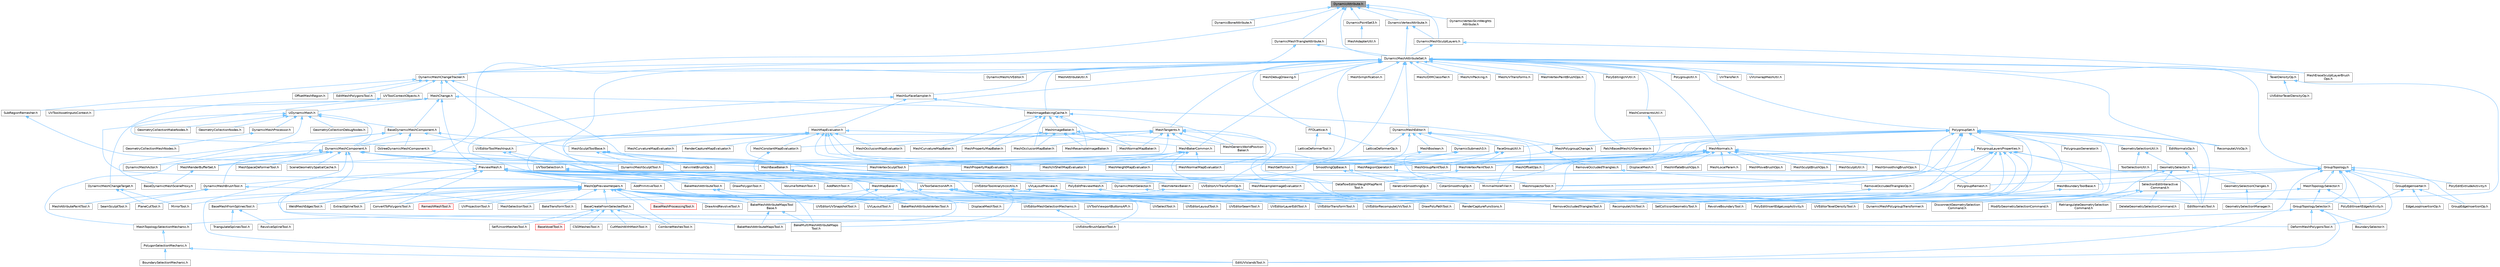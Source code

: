 digraph "DynamicAttribute.h"
{
 // INTERACTIVE_SVG=YES
 // LATEX_PDF_SIZE
  bgcolor="transparent";
  edge [fontname=Helvetica,fontsize=10,labelfontname=Helvetica,labelfontsize=10];
  node [fontname=Helvetica,fontsize=10,shape=box,height=0.2,width=0.4];
  Node1 [id="Node000001",label="DynamicAttribute.h",height=0.2,width=0.4,color="gray40", fillcolor="grey60", style="filled", fontcolor="black",tooltip=" "];
  Node1 -> Node2 [id="edge1_Node000001_Node000002",dir="back",color="steelblue1",style="solid",tooltip=" "];
  Node2 [id="Node000002",label="DynamicBoneAttribute.h",height=0.2,width=0.4,color="grey40", fillcolor="white", style="filled",URL="$d7/d41/DynamicBoneAttribute_8h.html",tooltip=" "];
  Node1 -> Node3 [id="edge2_Node000001_Node000003",dir="back",color="steelblue1",style="solid",tooltip=" "];
  Node3 [id="Node000003",label="DynamicMeshAttributeSet.h",height=0.2,width=0.4,color="grey40", fillcolor="white", style="filled",URL="$d1/d88/DynamicMeshAttributeSet_8h.html",tooltip=" "];
  Node3 -> Node4 [id="edge3_Node000003_Node000004",dir="back",color="steelblue1",style="solid",tooltip=" "];
  Node4 [id="Node000004",label="DataflowEditorWeightMapPaint\lTool.h",height=0.2,width=0.4,color="grey40", fillcolor="white", style="filled",URL="$db/d46/DataflowEditorWeightMapPaintTool_8h.html",tooltip=" "];
  Node3 -> Node5 [id="edge4_Node000003_Node000005",dir="back",color="steelblue1",style="solid",tooltip=" "];
  Node5 [id="Node000005",label="DynamicMeshChangeTracker.h",height=0.2,width=0.4,color="grey40", fillcolor="white", style="filled",URL="$dd/df0/DynamicMeshChangeTracker_8h.html",tooltip=" "];
  Node5 -> Node4 [id="edge5_Node000005_Node000004",dir="back",color="steelblue1",style="solid",tooltip=" "];
  Node5 -> Node6 [id="edge6_Node000005_Node000006",dir="back",color="steelblue1",style="solid",tooltip=" "];
  Node6 [id="Node000006",label="DynamicMeshSelector.h",height=0.2,width=0.4,color="grey40", fillcolor="white", style="filled",URL="$dc/d01/DynamicMeshSelector_8h.html",tooltip=" "];
  Node6 -> Node7 [id="edge7_Node000006_Node000007",dir="back",color="steelblue1",style="solid",tooltip=" "];
  Node7 [id="Node000007",label="DynamicMeshPolygroupTransformer.h",height=0.2,width=0.4,color="grey40", fillcolor="white", style="filled",URL="$dc/db2/DynamicMeshPolygroupTransformer_8h.html",tooltip=" "];
  Node5 -> Node8 [id="edge8_Node000005_Node000008",dir="back",color="steelblue1",style="solid",tooltip=" "];
  Node8 [id="Node000008",label="EditMeshPolygonsTool.h",height=0.2,width=0.4,color="grey40", fillcolor="white", style="filled",URL="$d5/d72/EditMeshPolygonsTool_8h.html",tooltip=" "];
  Node5 -> Node9 [id="edge9_Node000005_Node000009",dir="back",color="steelblue1",style="solid",tooltip=" "];
  Node9 [id="Node000009",label="MeshChange.h",height=0.2,width=0.4,color="grey40", fillcolor="white", style="filled",URL="$de/d27/MeshChange_8h.html",tooltip=" "];
  Node9 -> Node10 [id="edge10_Node000009_Node000010",dir="back",color="steelblue1",style="solid",tooltip=" "];
  Node10 [id="Node000010",label="BaseDynamicMeshComponent.h",height=0.2,width=0.4,color="grey40", fillcolor="white", style="filled",URL="$d3/df4/BaseDynamicMeshComponent_8h.html",tooltip=" "];
  Node10 -> Node11 [id="edge11_Node000010_Node000011",dir="back",color="steelblue1",style="solid",tooltip=" "];
  Node11 [id="Node000011",label="BaseDynamicMeshSceneProxy.h",height=0.2,width=0.4,color="grey40", fillcolor="white", style="filled",URL="$d2/dee/BaseDynamicMeshSceneProxy_8h.html",tooltip=" "];
  Node10 -> Node12 [id="edge12_Node000010_Node000012",dir="back",color="steelblue1",style="solid",tooltip=" "];
  Node12 [id="Node000012",label="DynamicMeshComponent.h",height=0.2,width=0.4,color="grey40", fillcolor="white", style="filled",URL="$d8/d66/DynamicMeshComponent_8h.html",tooltip=" "];
  Node12 -> Node4 [id="edge13_Node000012_Node000004",dir="back",color="steelblue1",style="solid",tooltip=" "];
  Node12 -> Node13 [id="edge14_Node000012_Node000013",dir="back",color="steelblue1",style="solid",tooltip=" "];
  Node13 [id="Node000013",label="DeformMeshPolygonsTool.h",height=0.2,width=0.4,color="grey40", fillcolor="white", style="filled",URL="$db/d72/DeformMeshPolygonsTool_8h.html",tooltip=" "];
  Node12 -> Node14 [id="edge15_Node000012_Node000014",dir="back",color="steelblue1",style="solid",tooltip=" "];
  Node14 [id="Node000014",label="DynamicMeshActor.h",height=0.2,width=0.4,color="grey40", fillcolor="white", style="filled",URL="$d1/d71/DynamicMeshActor_8h.html",tooltip=" "];
  Node12 -> Node15 [id="edge16_Node000012_Node000015",dir="back",color="steelblue1",style="solid",tooltip=" "];
  Node15 [id="Node000015",label="DynamicMeshBrushTool.h",height=0.2,width=0.4,color="grey40", fillcolor="white", style="filled",URL="$da/d04/DynamicMeshBrushTool_8h.html",tooltip=" "];
  Node15 -> Node16 [id="edge17_Node000015_Node000016",dir="back",color="steelblue1",style="solid",tooltip=" "];
  Node16 [id="Node000016",label="MeshAttributePaintTool.h",height=0.2,width=0.4,color="grey40", fillcolor="white", style="filled",URL="$d3/d29/MeshAttributePaintTool_8h.html",tooltip=" "];
  Node15 -> Node17 [id="edge18_Node000015_Node000017",dir="back",color="steelblue1",style="solid",tooltip=" "];
  Node17 [id="Node000017",label="MeshSelectionTool.h",height=0.2,width=0.4,color="grey40", fillcolor="white", style="filled",URL="$d8/d80/MeshSelectionTool_8h.html",tooltip=" "];
  Node15 -> Node18 [id="edge19_Node000015_Node000018",dir="back",color="steelblue1",style="solid",tooltip=" "];
  Node18 [id="Node000018",label="SeamSculptTool.h",height=0.2,width=0.4,color="grey40", fillcolor="white", style="filled",URL="$d1/d31/SeamSculptTool_8h.html",tooltip=" "];
  Node12 -> Node6 [id="edge20_Node000012_Node000006",dir="back",color="steelblue1",style="solid",tooltip=" "];
  Node12 -> Node19 [id="edge21_Node000012_Node000019",dir="back",color="steelblue1",style="solid",tooltip=" "];
  Node19 [id="Node000019",label="EditUVIslandsTool.h",height=0.2,width=0.4,color="grey40", fillcolor="white", style="filled",URL="$d0/de4/EditUVIslandsTool_8h.html",tooltip=" "];
  Node12 -> Node20 [id="edge22_Node000012_Node000020",dir="back",color="steelblue1",style="solid",tooltip=" "];
  Node20 [id="Node000020",label="MeshGroupPaintTool.h",height=0.2,width=0.4,color="grey40", fillcolor="white", style="filled",URL="$dd/d04/MeshGroupPaintTool_8h.html",tooltip=" "];
  Node12 -> Node21 [id="edge23_Node000012_Node000021",dir="back",color="steelblue1",style="solid",tooltip=" "];
  Node21 [id="Node000021",label="MeshRenderBufferSet.h",height=0.2,width=0.4,color="grey40", fillcolor="white", style="filled",URL="$de/dc2/MeshRenderBufferSet_8h.html",tooltip=" "];
  Node21 -> Node11 [id="edge24_Node000021_Node000011",dir="back",color="steelblue1",style="solid",tooltip=" "];
  Node12 -> Node22 [id="edge25_Node000012_Node000022",dir="back",color="steelblue1",style="solid",tooltip=" "];
  Node22 [id="Node000022",label="MeshSpaceDeformerTool.h",height=0.2,width=0.4,color="grey40", fillcolor="white", style="filled",URL="$d7/dc8/MeshSpaceDeformerTool_8h.html",tooltip=" "];
  Node12 -> Node23 [id="edge26_Node000012_Node000023",dir="back",color="steelblue1",style="solid",tooltip=" "];
  Node23 [id="Node000023",label="MeshTopologySelectionMechanic.h",height=0.2,width=0.4,color="grey40", fillcolor="white", style="filled",URL="$d5/d15/MeshTopologySelectionMechanic_8h.html",tooltip=" "];
  Node23 -> Node24 [id="edge27_Node000023_Node000024",dir="back",color="steelblue1",style="solid",tooltip=" "];
  Node24 [id="Node000024",label="PolygonSelectionMechanic.h",height=0.2,width=0.4,color="grey40", fillcolor="white", style="filled",URL="$da/dff/PolygonSelectionMechanic_8h.html",tooltip=" "];
  Node24 -> Node25 [id="edge28_Node000024_Node000025",dir="back",color="steelblue1",style="solid",tooltip=" "];
  Node25 [id="Node000025",label="BoundarySelectionMechanic.h",height=0.2,width=0.4,color="grey40", fillcolor="white", style="filled",URL="$d8/dd6/BoundarySelectionMechanic_8h.html",tooltip=" "];
  Node24 -> Node19 [id="edge29_Node000024_Node000019",dir="back",color="steelblue1",style="solid",tooltip=" "];
  Node12 -> Node26 [id="edge30_Node000012_Node000026",dir="back",color="steelblue1",style="solid",tooltip=" "];
  Node26 [id="Node000026",label="MeshVertexPaintTool.h",height=0.2,width=0.4,color="grey40", fillcolor="white", style="filled",URL="$db/d74/MeshVertexPaintTool_8h.html",tooltip=" "];
  Node26 -> Node4 [id="edge31_Node000026_Node000004",dir="back",color="steelblue1",style="solid",tooltip=" "];
  Node12 -> Node27 [id="edge32_Node000012_Node000027",dir="back",color="steelblue1",style="solid",tooltip=" "];
  Node27 [id="Node000027",label="MeshVertexSculptTool.h",height=0.2,width=0.4,color="grey40", fillcolor="white", style="filled",URL="$dc/da6/MeshVertexSculptTool_8h.html",tooltip=" "];
  Node12 -> Node28 [id="edge33_Node000012_Node000028",dir="back",color="steelblue1",style="solid",tooltip=" "];
  Node28 [id="Node000028",label="PreviewMesh.h",height=0.2,width=0.4,color="grey40", fillcolor="white", style="filled",URL="$d6/d30/PreviewMesh_8h.html",tooltip=" "];
  Node28 -> Node29 [id="edge34_Node000028_Node000029",dir="back",color="steelblue1",style="solid",tooltip=" "];
  Node29 [id="Node000029",label="AddPatchTool.h",height=0.2,width=0.4,color="grey40", fillcolor="white", style="filled",URL="$d5/deb/AddPatchTool_8h.html",tooltip=" "];
  Node28 -> Node30 [id="edge35_Node000028_Node000030",dir="back",color="steelblue1",style="solid",tooltip=" "];
  Node30 [id="Node000030",label="AddPrimitiveTool.h",height=0.2,width=0.4,color="grey40", fillcolor="white", style="filled",URL="$d5/dbf/AddPrimitiveTool_8h.html",tooltip=" "];
  Node28 -> Node31 [id="edge36_Node000028_Node000031",dir="back",color="steelblue1",style="solid",tooltip=" "];
  Node31 [id="Node000031",label="BakeMeshAttributeMapsTool.h",height=0.2,width=0.4,color="grey40", fillcolor="white", style="filled",URL="$d8/d14/BakeMeshAttributeMapsTool_8h.html",tooltip=" "];
  Node28 -> Node32 [id="edge37_Node000028_Node000032",dir="back",color="steelblue1",style="solid",tooltip=" "];
  Node32 [id="Node000032",label="BakeMeshAttributeMapsTool\lBase.h",height=0.2,width=0.4,color="grey40", fillcolor="white", style="filled",URL="$dc/d68/BakeMeshAttributeMapsToolBase_8h.html",tooltip=" "];
  Node32 -> Node31 [id="edge38_Node000032_Node000031",dir="back",color="steelblue1",style="solid",tooltip=" "];
  Node32 -> Node33 [id="edge39_Node000032_Node000033",dir="back",color="steelblue1",style="solid",tooltip=" "];
  Node33 [id="Node000033",label="BakeMultiMeshAttributeMaps\lTool.h",height=0.2,width=0.4,color="grey40", fillcolor="white", style="filled",URL="$d7/d65/BakeMultiMeshAttributeMapsTool_8h.html",tooltip=" "];
  Node28 -> Node34 [id="edge40_Node000028_Node000034",dir="back",color="steelblue1",style="solid",tooltip=" "];
  Node34 [id="Node000034",label="BakeMeshAttributeTool.h",height=0.2,width=0.4,color="grey40", fillcolor="white", style="filled",URL="$d0/d82/BakeMeshAttributeTool_8h.html",tooltip=" "];
  Node34 -> Node32 [id="edge41_Node000034_Node000032",dir="back",color="steelblue1",style="solid",tooltip=" "];
  Node34 -> Node35 [id="edge42_Node000034_Node000035",dir="back",color="steelblue1",style="solid",tooltip=" "];
  Node35 [id="Node000035",label="BakeMeshAttributeVertexTool.h",height=0.2,width=0.4,color="grey40", fillcolor="white", style="filled",URL="$d6/d76/BakeMeshAttributeVertexTool_8h.html",tooltip=" "];
  Node28 -> Node35 [id="edge43_Node000028_Node000035",dir="back",color="steelblue1",style="solid",tooltip=" "];
  Node28 -> Node33 [id="edge44_Node000028_Node000033",dir="back",color="steelblue1",style="solid",tooltip=" "];
  Node28 -> Node36 [id="edge45_Node000028_Node000036",dir="back",color="steelblue1",style="solid",tooltip=" "];
  Node36 [id="Node000036",label="ConvertToPolygonsTool.h",height=0.2,width=0.4,color="grey40", fillcolor="white", style="filled",URL="$d7/d5a/ConvertToPolygonsTool_8h.html",tooltip=" "];
  Node28 -> Node37 [id="edge46_Node000028_Node000037",dir="back",color="steelblue1",style="solid",tooltip=" "];
  Node37 [id="Node000037",label="DrawPolygonTool.h",height=0.2,width=0.4,color="grey40", fillcolor="white", style="filled",URL="$d0/d15/DrawPolygonTool_8h.html",tooltip=" "];
  Node28 -> Node15 [id="edge47_Node000028_Node000015",dir="back",color="steelblue1",style="solid",tooltip=" "];
  Node28 -> Node38 [id="edge48_Node000028_Node000038",dir="back",color="steelblue1",style="solid",tooltip=" "];
  Node38 [id="Node000038",label="MeshInspectorTool.h",height=0.2,width=0.4,color="grey40", fillcolor="white", style="filled",URL="$de/da1/MeshInspectorTool_8h.html",tooltip=" "];
  Node28 -> Node39 [id="edge49_Node000028_Node000039",dir="back",color="steelblue1",style="solid",tooltip=" "];
  Node39 [id="Node000039",label="MeshOpPreviewHelpers.h",height=0.2,width=0.4,color="grey40", fillcolor="white", style="filled",URL="$de/d33/MeshOpPreviewHelpers_8h.html",tooltip=" "];
  Node39 -> Node32 [id="edge50_Node000039_Node000032",dir="back",color="steelblue1",style="solid",tooltip=" "];
  Node39 -> Node35 [id="edge51_Node000039_Node000035",dir="back",color="steelblue1",style="solid",tooltip=" "];
  Node39 -> Node40 [id="edge52_Node000039_Node000040",dir="back",color="steelblue1",style="solid",tooltip=" "];
  Node40 [id="Node000040",label="BakeTransformTool.h",height=0.2,width=0.4,color="grey40", fillcolor="white", style="filled",URL="$dc/d39/BakeTransformTool_8h.html",tooltip=" "];
  Node39 -> Node41 [id="edge53_Node000039_Node000041",dir="back",color="steelblue1",style="solid",tooltip=" "];
  Node41 [id="Node000041",label="BaseCreateFromSelectedTool.h",height=0.2,width=0.4,color="grey40", fillcolor="white", style="filled",URL="$de/dc7/BaseCreateFromSelectedTool_8h.html",tooltip=" "];
  Node41 -> Node42 [id="edge54_Node000041_Node000042",dir="back",color="steelblue1",style="solid",tooltip=" "];
  Node42 [id="Node000042",label="BaseVoxelTool.h",height=0.2,width=0.4,color="red", fillcolor="#FFF0F0", style="filled",URL="$db/d63/BaseVoxelTool_8h.html",tooltip=" "];
  Node41 -> Node46 [id="edge55_Node000041_Node000046",dir="back",color="steelblue1",style="solid",tooltip=" "];
  Node46 [id="Node000046",label="CSGMeshesTool.h",height=0.2,width=0.4,color="grey40", fillcolor="white", style="filled",URL="$db/dd1/CSGMeshesTool_8h.html",tooltip=" "];
  Node41 -> Node47 [id="edge56_Node000041_Node000047",dir="back",color="steelblue1",style="solid",tooltip=" "];
  Node47 [id="Node000047",label="CombineMeshesTool.h",height=0.2,width=0.4,color="grey40", fillcolor="white", style="filled",URL="$dd/da3/CombineMeshesTool_8h.html",tooltip=" "];
  Node41 -> Node48 [id="edge57_Node000041_Node000048",dir="back",color="steelblue1",style="solid",tooltip=" "];
  Node48 [id="Node000048",label="CutMeshWithMeshTool.h",height=0.2,width=0.4,color="grey40", fillcolor="white", style="filled",URL="$d2/d2c/CutMeshWithMeshTool_8h.html",tooltip=" "];
  Node41 -> Node49 [id="edge58_Node000041_Node000049",dir="back",color="steelblue1",style="solid",tooltip=" "];
  Node49 [id="Node000049",label="SelfUnionMeshesTool.h",height=0.2,width=0.4,color="grey40", fillcolor="white", style="filled",URL="$dc/dad/SelfUnionMeshesTool_8h.html",tooltip=" "];
  Node39 -> Node50 [id="edge59_Node000039_Node000050",dir="back",color="steelblue1",style="solid",tooltip=" "];
  Node50 [id="Node000050",label="BaseMeshFromSplinesTool.h",height=0.2,width=0.4,color="grey40", fillcolor="white", style="filled",URL="$da/d31/BaseMeshFromSplinesTool_8h.html",tooltip=" "];
  Node50 -> Node51 [id="edge60_Node000050_Node000051",dir="back",color="steelblue1",style="solid",tooltip=" "];
  Node51 [id="Node000051",label="RevolveSplineTool.h",height=0.2,width=0.4,color="grey40", fillcolor="white", style="filled",URL="$d3/d36/RevolveSplineTool_8h.html",tooltip=" "];
  Node50 -> Node52 [id="edge61_Node000050_Node000052",dir="back",color="steelblue1",style="solid",tooltip=" "];
  Node52 [id="Node000052",label="TriangulateSplinesTool.h",height=0.2,width=0.4,color="grey40", fillcolor="white", style="filled",URL="$d9/de6/TriangulateSplinesTool_8h.html",tooltip=" "];
  Node39 -> Node53 [id="edge62_Node000039_Node000053",dir="back",color="steelblue1",style="solid",tooltip=" "];
  Node53 [id="Node000053",label="BaseMeshProcessingTool.h",height=0.2,width=0.4,color="red", fillcolor="#FFF0F0", style="filled",URL="$d4/d77/BaseMeshProcessingTool_8h.html",tooltip=" "];
  Node39 -> Node47 [id="edge63_Node000039_Node000047",dir="back",color="steelblue1",style="solid",tooltip=" "];
  Node39 -> Node36 [id="edge64_Node000039_Node000036",dir="back",color="steelblue1",style="solid",tooltip=" "];
  Node39 -> Node56 [id="edge65_Node000039_Node000056",dir="back",color="steelblue1",style="solid",tooltip=" "];
  Node56 [id="Node000056",label="DisplaceMeshTool.h",height=0.2,width=0.4,color="grey40", fillcolor="white", style="filled",URL="$da/d28/DisplaceMeshTool_8h.html",tooltip=" "];
  Node39 -> Node57 [id="edge66_Node000039_Node000057",dir="back",color="steelblue1",style="solid",tooltip=" "];
  Node57 [id="Node000057",label="DrawAndRevolveTool.h",height=0.2,width=0.4,color="grey40", fillcolor="white", style="filled",URL="$d8/d06/DrawAndRevolveTool_8h.html",tooltip=" "];
  Node39 -> Node58 [id="edge67_Node000039_Node000058",dir="back",color="steelblue1",style="solid",tooltip=" "];
  Node58 [id="Node000058",label="EditNormalsTool.h",height=0.2,width=0.4,color="grey40", fillcolor="white", style="filled",URL="$de/d53/EditNormalsTool_8h.html",tooltip=" "];
  Node39 -> Node59 [id="edge68_Node000039_Node000059",dir="back",color="steelblue1",style="solid",tooltip=" "];
  Node59 [id="Node000059",label="ExtractSplineTool.h",height=0.2,width=0.4,color="grey40", fillcolor="white", style="filled",URL="$d3/d4d/ExtractSplineTool_8h.html",tooltip=" "];
  Node39 -> Node60 [id="edge69_Node000039_Node000060",dir="back",color="steelblue1",style="solid",tooltip=" "];
  Node60 [id="Node000060",label="MirrorTool.h",height=0.2,width=0.4,color="grey40", fillcolor="white", style="filled",URL="$d3/dc9/MirrorTool_8h.html",tooltip=" "];
  Node39 -> Node61 [id="edge70_Node000039_Node000061",dir="back",color="steelblue1",style="solid",tooltip=" "];
  Node61 [id="Node000061",label="PlaneCutTool.h",height=0.2,width=0.4,color="grey40", fillcolor="white", style="filled",URL="$dd/def/PlaneCutTool_8h.html",tooltip=" "];
  Node39 -> Node62 [id="edge71_Node000039_Node000062",dir="back",color="steelblue1",style="solid",tooltip=" "];
  Node62 [id="Node000062",label="PolyEditInsertEdgeActivity.h",height=0.2,width=0.4,color="grey40", fillcolor="white", style="filled",URL="$d1/d26/PolyEditInsertEdgeActivity_8h.html",tooltip=" "];
  Node39 -> Node63 [id="edge72_Node000039_Node000063",dir="back",color="steelblue1",style="solid",tooltip=" "];
  Node63 [id="Node000063",label="PolyEditInsertEdgeLoopActivity.h",height=0.2,width=0.4,color="grey40", fillcolor="white", style="filled",URL="$d5/d37/PolyEditInsertEdgeLoopActivity_8h.html",tooltip=" "];
  Node39 -> Node64 [id="edge73_Node000039_Node000064",dir="back",color="steelblue1",style="solid",tooltip=" "];
  Node64 [id="Node000064",label="RecomputeUVsTool.h",height=0.2,width=0.4,color="grey40", fillcolor="white", style="filled",URL="$d0/d92/RecomputeUVsTool_8h.html",tooltip=" "];
  Node39 -> Node65 [id="edge74_Node000039_Node000065",dir="back",color="steelblue1",style="solid",tooltip=" "];
  Node65 [id="Node000065",label="RemeshMeshTool.h",height=0.2,width=0.4,color="red", fillcolor="#FFF0F0", style="filled",URL="$dc/dd6/RemeshMeshTool_8h.html",tooltip=" "];
  Node39 -> Node67 [id="edge75_Node000039_Node000067",dir="back",color="steelblue1",style="solid",tooltip=" "];
  Node67 [id="Node000067",label="RemoveOccludedTrianglesTool.h",height=0.2,width=0.4,color="grey40", fillcolor="white", style="filled",URL="$d9/da1/RemoveOccludedTrianglesTool_8h.html",tooltip=" "];
  Node39 -> Node68 [id="edge76_Node000039_Node000068",dir="back",color="steelblue1",style="solid",tooltip=" "];
  Node68 [id="Node000068",label="RevolveBoundaryTool.h",height=0.2,width=0.4,color="grey40", fillcolor="white", style="filled",URL="$da/dce/RevolveBoundaryTool_8h.html",tooltip=" "];
  Node39 -> Node69 [id="edge77_Node000039_Node000069",dir="back",color="steelblue1",style="solid",tooltip=" "];
  Node69 [id="Node000069",label="SetCollisionGeometryTool.h",height=0.2,width=0.4,color="grey40", fillcolor="white", style="filled",URL="$d0/de6/SetCollisionGeometryTool_8h.html",tooltip=" "];
  Node39 -> Node70 [id="edge78_Node000039_Node000070",dir="back",color="steelblue1",style="solid",tooltip=" "];
  Node70 [id="Node000070",label="UVEditorUVSnapshotTool.h",height=0.2,width=0.4,color="grey40", fillcolor="white", style="filled",URL="$d4/dd6/UVEditorUVSnapshotTool_8h.html",tooltip=" "];
  Node39 -> Node71 [id="edge79_Node000039_Node000071",dir="back",color="steelblue1",style="solid",tooltip=" "];
  Node71 [id="Node000071",label="UVLayoutTool.h",height=0.2,width=0.4,color="grey40", fillcolor="white", style="filled",URL="$d6/d89/UVLayoutTool_8h.html",tooltip=" "];
  Node39 -> Node72 [id="edge80_Node000039_Node000072",dir="back",color="steelblue1",style="solid",tooltip=" "];
  Node72 [id="Node000072",label="UVProjectionTool.h",height=0.2,width=0.4,color="grey40", fillcolor="white", style="filled",URL="$d5/d4f/UVProjectionTool_8h.html",tooltip=" "];
  Node39 -> Node73 [id="edge81_Node000039_Node000073",dir="back",color="steelblue1",style="solid",tooltip=" "];
  Node73 [id="Node000073",label="WeldMeshEdgesTool.h",height=0.2,width=0.4,color="grey40", fillcolor="white", style="filled",URL="$d5/d6e/WeldMeshEdgesTool_8h.html",tooltip=" "];
  Node28 -> Node74 [id="edge82_Node000028_Node000074",dir="back",color="steelblue1",style="solid",tooltip=" "];
  Node74 [id="Node000074",label="PolyEditPreviewMesh.h",height=0.2,width=0.4,color="grey40", fillcolor="white", style="filled",URL="$d2/de8/PolyEditPreviewMesh_8h.html",tooltip=" "];
  Node74 -> Node75 [id="edge83_Node000074_Node000075",dir="back",color="steelblue1",style="solid",tooltip=" "];
  Node75 [id="Node000075",label="DrawPolyPathTool.h",height=0.2,width=0.4,color="grey40", fillcolor="white", style="filled",URL="$dc/d3e/DrawPolyPathTool_8h.html",tooltip=" "];
  Node28 -> Node76 [id="edge84_Node000028_Node000076",dir="back",color="steelblue1",style="solid",tooltip=" "];
  Node76 [id="Node000076",label="UVLayoutPreview.h",height=0.2,width=0.4,color="grey40", fillcolor="white", style="filled",URL="$dd/d16/UVLayoutPreview_8h.html",tooltip=" "];
  Node76 -> Node64 [id="edge85_Node000076_Node000064",dir="back",color="steelblue1",style="solid",tooltip=" "];
  Node76 -> Node77 [id="edge86_Node000076_Node000077",dir="back",color="steelblue1",style="solid",tooltip=" "];
  Node77 [id="Node000077",label="UVEditorRecomputeUVsTool.h",height=0.2,width=0.4,color="grey40", fillcolor="white", style="filled",URL="$d2/db8/UVEditorRecomputeUVsTool_8h.html",tooltip=" "];
  Node76 -> Node78 [id="edge87_Node000076_Node000078",dir="back",color="steelblue1",style="solid",tooltip=" "];
  Node78 [id="Node000078",label="UVEditorTexelDensityTool.h",height=0.2,width=0.4,color="grey40", fillcolor="white", style="filled",URL="$d0/d8b/UVEditorTexelDensityTool_8h.html",tooltip=" "];
  Node76 -> Node71 [id="edge88_Node000076_Node000071",dir="back",color="steelblue1",style="solid",tooltip=" "];
  Node28 -> Node79 [id="edge89_Node000028_Node000079",dir="back",color="steelblue1",style="solid",tooltip=" "];
  Node79 [id="Node000079",label="VolumeToMeshTool.h",height=0.2,width=0.4,color="grey40", fillcolor="white", style="filled",URL="$de/d64/VolumeToMeshTool_8h.html",tooltip=" "];
  Node28 -> Node73 [id="edge90_Node000028_Node000073",dir="back",color="steelblue1",style="solid",tooltip=" "];
  Node12 -> Node80 [id="edge91_Node000012_Node000080",dir="back",color="steelblue1",style="solid",tooltip=" "];
  Node80 [id="Node000080",label="SceneGeometrySpatialCache.h",height=0.2,width=0.4,color="grey40", fillcolor="white", style="filled",URL="$d6/d6f/SceneGeometrySpatialCache_8h.html",tooltip=" "];
  Node10 -> Node21 [id="edge92_Node000010_Node000021",dir="back",color="steelblue1",style="solid",tooltip=" "];
  Node10 -> Node81 [id="edge93_Node000010_Node000081",dir="back",color="steelblue1",style="solid",tooltip=" "];
  Node81 [id="Node000081",label="MeshSculptToolBase.h",height=0.2,width=0.4,color="grey40", fillcolor="white", style="filled",URL="$d8/d2a/MeshSculptToolBase_8h.html",tooltip=" "];
  Node81 -> Node4 [id="edge94_Node000081_Node000004",dir="back",color="steelblue1",style="solid",tooltip=" "];
  Node81 -> Node82 [id="edge95_Node000081_Node000082",dir="back",color="steelblue1",style="solid",tooltip=" "];
  Node82 [id="Node000082",label="DynamicMeshSculptTool.h",height=0.2,width=0.4,color="grey40", fillcolor="white", style="filled",URL="$d6/d16/DynamicMeshSculptTool_8h.html",tooltip=" "];
  Node81 -> Node83 [id="edge96_Node000081_Node000083",dir="back",color="steelblue1",style="solid",tooltip=" "];
  Node83 [id="Node000083",label="KelvinletBrushOp.h",height=0.2,width=0.4,color="grey40", fillcolor="white", style="filled",URL="$d9/d5c/KelvinletBrushOp_8h.html",tooltip=" "];
  Node81 -> Node20 [id="edge97_Node000081_Node000020",dir="back",color="steelblue1",style="solid",tooltip=" "];
  Node81 -> Node26 [id="edge98_Node000081_Node000026",dir="back",color="steelblue1",style="solid",tooltip=" "];
  Node81 -> Node27 [id="edge99_Node000081_Node000027",dir="back",color="steelblue1",style="solid",tooltip=" "];
  Node10 -> Node84 [id="edge100_Node000010_Node000084",dir="back",color="steelblue1",style="solid",tooltip=" "];
  Node84 [id="Node000084",label="OctreeDynamicMeshComponent.h",height=0.2,width=0.4,color="grey40", fillcolor="white", style="filled",URL="$d9/d19/OctreeDynamicMeshComponent_8h.html",tooltip=" "];
  Node84 -> Node82 [id="edge101_Node000084_Node000082",dir="back",color="steelblue1",style="solid",tooltip=" "];
  Node10 -> Node85 [id="edge102_Node000010_Node000085",dir="back",color="steelblue1",style="solid",tooltip=" "];
  Node85 [id="Node000085",label="UVEditorToolMeshInput.h",height=0.2,width=0.4,color="grey40", fillcolor="white", style="filled",URL="$d2/de6/UVEditorToolMeshInput_8h.html",tooltip=" "];
  Node85 -> Node86 [id="edge103_Node000085_Node000086",dir="back",color="steelblue1",style="solid",tooltip=" "];
  Node86 [id="Node000086",label="UVEditorToolAnalyticsUtils.h",height=0.2,width=0.4,color="grey40", fillcolor="white", style="filled",URL="$db/d2e/UVEditorToolAnalyticsUtils_8h.html",tooltip=" "];
  Node86 -> Node87 [id="edge104_Node000086_Node000087",dir="back",color="steelblue1",style="solid",tooltip=" "];
  Node87 [id="Node000087",label="UVEditorLayerEditTool.h",height=0.2,width=0.4,color="grey40", fillcolor="white", style="filled",URL="$d0/df1/UVEditorLayerEditTool_8h.html",tooltip=" "];
  Node86 -> Node88 [id="edge105_Node000086_Node000088",dir="back",color="steelblue1",style="solid",tooltip=" "];
  Node88 [id="Node000088",label="UVEditorLayoutTool.h",height=0.2,width=0.4,color="grey40", fillcolor="white", style="filled",URL="$d5/dd1/UVEditorLayoutTool_8h.html",tooltip=" "];
  Node86 -> Node77 [id="edge106_Node000086_Node000077",dir="back",color="steelblue1",style="solid",tooltip=" "];
  Node86 -> Node89 [id="edge107_Node000086_Node000089",dir="back",color="steelblue1",style="solid",tooltip=" "];
  Node89 [id="Node000089",label="UVEditorSeamTool.h",height=0.2,width=0.4,color="grey40", fillcolor="white", style="filled",URL="$d1/dab/UVEditorSeamTool_8h.html",tooltip=" "];
  Node86 -> Node78 [id="edge108_Node000086_Node000078",dir="back",color="steelblue1",style="solid",tooltip=" "];
  Node86 -> Node90 [id="edge109_Node000086_Node000090",dir="back",color="steelblue1",style="solid",tooltip=" "];
  Node90 [id="Node000090",label="UVEditorTransformTool.h",height=0.2,width=0.4,color="grey40", fillcolor="white", style="filled",URL="$dc/db2/UVEditorTransformTool_8h.html",tooltip=" "];
  Node85 -> Node91 [id="edge110_Node000085_Node000091",dir="back",color="steelblue1",style="solid",tooltip=" "];
  Node91 [id="Node000091",label="UVToolSelection.h",height=0.2,width=0.4,color="grey40", fillcolor="white", style="filled",URL="$dc/db4/UVToolSelection_8h.html",tooltip=" "];
  Node91 -> Node92 [id="edge111_Node000091_Node000092",dir="back",color="steelblue1",style="solid",tooltip=" "];
  Node92 [id="Node000092",label="UVEditorMeshSelectionMechanic.h",height=0.2,width=0.4,color="grey40", fillcolor="white", style="filled",URL="$d2/d73/UVEditorMeshSelectionMechanic_8h.html",tooltip=" "];
  Node92 -> Node93 [id="edge112_Node000092_Node000093",dir="back",color="steelblue1",style="solid",tooltip=" "];
  Node93 [id="Node000093",label="UVEditorBrushSelectTool.h",height=0.2,width=0.4,color="grey40", fillcolor="white", style="filled",URL="$dd/d97/UVEditorBrushSelectTool_8h.html",tooltip=" "];
  Node91 -> Node94 [id="edge113_Node000091_Node000094",dir="back",color="steelblue1",style="solid",tooltip=" "];
  Node94 [id="Node000094",label="UVEditorUVTransformOp.h",height=0.2,width=0.4,color="grey40", fillcolor="white", style="filled",URL="$d9/df2/UVEditorUVTransformOp_8h.html",tooltip=" "];
  Node94 -> Node90 [id="edge114_Node000094_Node000090",dir="back",color="steelblue1",style="solid",tooltip=" "];
  Node91 -> Node95 [id="edge115_Node000091_Node000095",dir="back",color="steelblue1",style="solid",tooltip=" "];
  Node95 [id="Node000095",label="UVSelectTool.h",height=0.2,width=0.4,color="grey40", fillcolor="white", style="filled",URL="$de/d40/UVSelectTool_8h.html",tooltip=" "];
  Node91 -> Node96 [id="edge116_Node000091_Node000096",dir="back",color="steelblue1",style="solid",tooltip=" "];
  Node96 [id="Node000096",label="UVToolSelectionAPI.h",height=0.2,width=0.4,color="grey40", fillcolor="white", style="filled",URL="$d0/d40/UVToolSelectionAPI_8h.html",tooltip=" "];
  Node96 -> Node93 [id="edge117_Node000096_Node000093",dir="back",color="steelblue1",style="solid",tooltip=" "];
  Node96 -> Node88 [id="edge118_Node000096_Node000088",dir="back",color="steelblue1",style="solid",tooltip=" "];
  Node96 -> Node92 [id="edge119_Node000096_Node000092",dir="back",color="steelblue1",style="solid",tooltip=" "];
  Node96 -> Node77 [id="edge120_Node000096_Node000077",dir="back",color="steelblue1",style="solid",tooltip=" "];
  Node96 -> Node78 [id="edge121_Node000096_Node000078",dir="back",color="steelblue1",style="solid",tooltip=" "];
  Node96 -> Node90 [id="edge122_Node000096_Node000090",dir="back",color="steelblue1",style="solid",tooltip=" "];
  Node96 -> Node70 [id="edge123_Node000096_Node000070",dir="back",color="steelblue1",style="solid",tooltip=" "];
  Node96 -> Node95 [id="edge124_Node000096_Node000095",dir="back",color="steelblue1",style="solid",tooltip=" "];
  Node96 -> Node97 [id="edge125_Node000096_Node000097",dir="back",color="steelblue1",style="solid",tooltip=" "];
  Node97 [id="Node000097",label="UVToolViewportButtonsAPI.h",height=0.2,width=0.4,color="grey40", fillcolor="white", style="filled",URL="$d0/d27/UVToolViewportButtonsAPI_8h.html",tooltip=" "];
  Node9 -> Node98 [id="edge126_Node000009_Node000098",dir="back",color="steelblue1",style="solid",tooltip=" "];
  Node98 [id="Node000098",label="DynamicMeshChangeTarget.h",height=0.2,width=0.4,color="grey40", fillcolor="white", style="filled",URL="$d9/d79/DynamicMeshChangeTarget_8h.html",tooltip=" "];
  Node98 -> Node60 [id="edge127_Node000098_Node000060",dir="back",color="steelblue1",style="solid",tooltip=" "];
  Node98 -> Node61 [id="edge128_Node000098_Node000061",dir="back",color="steelblue1",style="solid",tooltip=" "];
  Node9 -> Node99 [id="edge129_Node000009_Node000099",dir="back",color="steelblue1",style="solid",tooltip=" "];
  Node99 [id="Node000099",label="MeshPolygroupChange.h",height=0.2,width=0.4,color="grey40", fillcolor="white", style="filled",URL="$dc/dca/MeshPolygroupChange_8h.html",tooltip=" "];
  Node99 -> Node20 [id="edge130_Node000099_Node000020",dir="back",color="steelblue1",style="solid",tooltip=" "];
  Node9 -> Node28 [id="edge131_Node000009_Node000028",dir="back",color="steelblue1",style="solid",tooltip=" "];
  Node9 -> Node100 [id="edge132_Node000009_Node000100",dir="back",color="steelblue1",style="solid",tooltip=" "];
  Node100 [id="Node000100",label="UDynamicMesh.h",height=0.2,width=0.4,color="grey40", fillcolor="white", style="filled",URL="$d3/dcc/UDynamicMesh_8h.html",tooltip=" "];
  Node100 -> Node10 [id="edge133_Node000100_Node000010",dir="back",color="steelblue1",style="solid",tooltip=" "];
  Node100 -> Node14 [id="edge134_Node000100_Node000014",dir="back",color="steelblue1",style="solid",tooltip=" "];
  Node100 -> Node12 [id="edge135_Node000100_Node000012",dir="back",color="steelblue1",style="solid",tooltip=" "];
  Node100 -> Node101 [id="edge136_Node000100_Node000101",dir="back",color="steelblue1",style="solid",tooltip=" "];
  Node101 [id="Node000101",label="DynamicMeshProcessor.h",height=0.2,width=0.4,color="grey40", fillcolor="white", style="filled",URL="$d9/d26/DynamicMeshProcessor_8h.html",tooltip=" "];
  Node101 -> Node102 [id="edge137_Node000101_Node000102",dir="back",color="steelblue1",style="solid",tooltip=" "];
  Node102 [id="Node000102",label="GeometryCollectionMeshNodes.h",height=0.2,width=0.4,color="grey40", fillcolor="white", style="filled",URL="$d7/d46/GeometryCollectionMeshNodes_8h.html",tooltip=" "];
  Node100 -> Node103 [id="edge138_Node000100_Node000103",dir="back",color="steelblue1",style="solid",tooltip=" "];
  Node103 [id="Node000103",label="GeometryCollectionDebugNodes.h",height=0.2,width=0.4,color="grey40", fillcolor="white", style="filled",URL="$dd/d38/GeometryCollectionDebugNodes_8h.html",tooltip=" "];
  Node100 -> Node104 [id="edge139_Node000100_Node000104",dir="back",color="steelblue1",style="solid",tooltip=" "];
  Node104 [id="Node000104",label="GeometryCollectionMakeNodes.h",height=0.2,width=0.4,color="grey40", fillcolor="white", style="filled",URL="$d6/d20/GeometryCollectionMakeNodes_8h.html",tooltip=" "];
  Node100 -> Node105 [id="edge140_Node000100_Node000105",dir="back",color="steelblue1",style="solid",tooltip=" "];
  Node105 [id="Node000105",label="GeometryCollectionNodes.h",height=0.2,width=0.4,color="grey40", fillcolor="white", style="filled",URL="$d6/d73/GeometryCollectionNodes_8h.html",tooltip=" "];
  Node100 -> Node84 [id="edge141_Node000100_Node000084",dir="back",color="steelblue1",style="solid",tooltip=" "];
  Node5 -> Node106 [id="edge142_Node000005_Node000106",dir="back",color="steelblue1",style="solid",tooltip=" "];
  Node106 [id="Node000106",label="OffsetMeshRegion.h",height=0.2,width=0.4,color="grey40", fillcolor="white", style="filled",URL="$d5/d82/OffsetMeshRegion_8h.html",tooltip=" "];
  Node5 -> Node107 [id="edge143_Node000005_Node000107",dir="back",color="steelblue1",style="solid",tooltip=" "];
  Node107 [id="Node000107",label="SubRegionRemesher.h",height=0.2,width=0.4,color="grey40", fillcolor="white", style="filled",URL="$d9/d7c/SubRegionRemesher_8h.html",tooltip=" "];
  Node107 -> Node82 [id="edge144_Node000107_Node000082",dir="back",color="steelblue1",style="solid",tooltip=" "];
  Node5 -> Node108 [id="edge145_Node000005_Node000108",dir="back",color="steelblue1",style="solid",tooltip=" "];
  Node108 [id="Node000108",label="UVToolContextObjects.h",height=0.2,width=0.4,color="grey40", fillcolor="white", style="filled",URL="$d1/d13/UVToolContextObjects_8h.html",tooltip=" "];
  Node108 -> Node109 [id="edge146_Node000108_Node000109",dir="back",color="steelblue1",style="solid",tooltip=" "];
  Node109 [id="Node000109",label="UVToolAssetInputsContext.h",height=0.2,width=0.4,color="grey40", fillcolor="white", style="filled",URL="$de/d4b/UVToolAssetInputsContext_8h.html",tooltip=" "];
  Node108 -> Node96 [id="edge147_Node000108_Node000096",dir="back",color="steelblue1",style="solid",tooltip=" "];
  Node3 -> Node110 [id="edge148_Node000003_Node000110",dir="back",color="steelblue1",style="solid",tooltip=" "];
  Node110 [id="Node000110",label="DynamicMeshEditor.h",height=0.2,width=0.4,color="grey40", fillcolor="white", style="filled",URL="$d2/db3/DynamicMeshEditor_8h.html",tooltip=" "];
  Node110 -> Node111 [id="edge149_Node000110_Node000111",dir="back",color="steelblue1",style="solid",tooltip=" "];
  Node111 [id="Node000111",label="DynamicSubmesh3.h",height=0.2,width=0.4,color="grey40", fillcolor="white", style="filled",URL="$df/d5e/DynamicSubmesh3_8h.html",tooltip=" "];
  Node111 -> Node112 [id="edge150_Node000111_Node000112",dir="back",color="steelblue1",style="solid",tooltip=" "];
  Node112 [id="Node000112",label="MeshRegionOperator.h",height=0.2,width=0.4,color="grey40", fillcolor="white", style="filled",URL="$db/d2c/MeshRegionOperator_8h.html",tooltip=" "];
  Node112 -> Node113 [id="edge151_Node000112_Node000113",dir="back",color="steelblue1",style="solid",tooltip=" "];
  Node113 [id="Node000113",label="MinimalHoleFiller.h",height=0.2,width=0.4,color="grey40", fillcolor="white", style="filled",URL="$dc/d8e/MinimalHoleFiller_8h.html",tooltip=" "];
  Node111 -> Node74 [id="edge152_Node000111_Node000074",dir="back",color="steelblue1",style="solid",tooltip=" "];
  Node111 -> Node114 [id="edge153_Node000111_Node000114",dir="back",color="steelblue1",style="solid",tooltip=" "];
  Node114 [id="Node000114",label="SmoothingOpBase.h",height=0.2,width=0.4,color="grey40", fillcolor="white", style="filled",URL="$d3/d7b/SmoothingOpBase_8h.html",tooltip=" "];
  Node114 -> Node115 [id="edge154_Node000114_Node000115",dir="back",color="steelblue1",style="solid",tooltip=" "];
  Node115 [id="Node000115",label="CotanSmoothingOp.h",height=0.2,width=0.4,color="grey40", fillcolor="white", style="filled",URL="$d4/d31/CotanSmoothingOp_8h.html",tooltip=" "];
  Node114 -> Node116 [id="edge155_Node000114_Node000116",dir="back",color="steelblue1",style="solid",tooltip=" "];
  Node116 [id="Node000116",label="IterativeSmoothingOp.h",height=0.2,width=0.4,color="grey40", fillcolor="white", style="filled",URL="$d5/d15/IterativeSmoothingOp_8h.html",tooltip=" "];
  Node110 -> Node117 [id="edge156_Node000110_Node000117",dir="back",color="steelblue1",style="solid",tooltip=" "];
  Node117 [id="Node000117",label="FaceGroupUtil.h",height=0.2,width=0.4,color="grey40", fillcolor="white", style="filled",URL="$d6/d29/FaceGroupUtil_8h.html",tooltip=" "];
  Node117 -> Node20 [id="edge157_Node000117_Node000020",dir="back",color="steelblue1",style="solid",tooltip=" "];
  Node117 -> Node38 [id="edge158_Node000117_Node000038",dir="back",color="steelblue1",style="solid",tooltip=" "];
  Node117 -> Node112 [id="edge159_Node000117_Node000112",dir="back",color="steelblue1",style="solid",tooltip=" "];
  Node117 -> Node26 [id="edge160_Node000117_Node000026",dir="back",color="steelblue1",style="solid",tooltip=" "];
  Node110 -> Node118 [id="edge161_Node000110_Node000118",dir="back",color="steelblue1",style="solid",tooltip=" "];
  Node118 [id="Node000118",label="LatticeDeformerOp.h",height=0.2,width=0.4,color="grey40", fillcolor="white", style="filled",URL="$d6/d92/LatticeDeformerOp_8h.html",tooltip=" "];
  Node110 -> Node119 [id="edge162_Node000110_Node000119",dir="back",color="steelblue1",style="solid",tooltip=" "];
  Node119 [id="Node000119",label="MeshBoolean.h",height=0.2,width=0.4,color="grey40", fillcolor="white", style="filled",URL="$dc/d24/MeshBoolean_8h.html",tooltip=" "];
  Node119 -> Node120 [id="edge163_Node000119_Node000120",dir="back",color="steelblue1",style="solid",tooltip=" "];
  Node120 [id="Node000120",label="MeshSelfUnion.h",height=0.2,width=0.4,color="grey40", fillcolor="white", style="filled",URL="$d0/d5f/MeshSelfUnion_8h.html",tooltip=" "];
  Node110 -> Node121 [id="edge164_Node000110_Node000121",dir="back",color="steelblue1",style="solid",tooltip=" "];
  Node121 [id="Node000121",label="MeshOffsetOps.h",height=0.2,width=0.4,color="grey40", fillcolor="white", style="filled",URL="$da/d6c/MeshOffsetOps_8h.html",tooltip=" "];
  Node110 -> Node120 [id="edge165_Node000110_Node000120",dir="back",color="steelblue1",style="solid",tooltip=" "];
  Node110 -> Node122 [id="edge166_Node000110_Node000122",dir="back",color="steelblue1",style="solid",tooltip=" "];
  Node122 [id="Node000122",label="RemoveOccludedTriangles.h",height=0.2,width=0.4,color="grey40", fillcolor="white", style="filled",URL="$dc/d7b/RemoveOccludedTriangles_8h.html",tooltip=" "];
  Node122 -> Node123 [id="edge167_Node000122_Node000123",dir="back",color="steelblue1",style="solid",tooltip=" "];
  Node123 [id="Node000123",label="RemoveOccludedTrianglesOp.h",height=0.2,width=0.4,color="grey40", fillcolor="white", style="filled",URL="$d2/d39/RemoveOccludedTrianglesOp_8h.html",tooltip=" "];
  Node123 -> Node67 [id="edge168_Node000123_Node000067",dir="back",color="steelblue1",style="solid",tooltip=" "];
  Node3 -> Node124 [id="edge169_Node000003_Node000124",dir="back",color="steelblue1",style="solid",tooltip=" "];
  Node124 [id="Node000124",label="DynamicMeshUVEditor.h",height=0.2,width=0.4,color="grey40", fillcolor="white", style="filled",URL="$d9/d1e/DynamicMeshUVEditor_8h.html",tooltip=" "];
  Node3 -> Node125 [id="edge170_Node000003_Node000125",dir="back",color="steelblue1",style="solid",tooltip=" "];
  Node125 [id="Node000125",label="FFDLattice.h",height=0.2,width=0.4,color="grey40", fillcolor="white", style="filled",URL="$d1/d3e/FFDLattice_8h.html",tooltip=" "];
  Node125 -> Node118 [id="edge171_Node000125_Node000118",dir="back",color="steelblue1",style="solid",tooltip=" "];
  Node125 -> Node126 [id="edge172_Node000125_Node000126",dir="back",color="steelblue1",style="solid",tooltip=" "];
  Node126 [id="Node000126",label="LatticeDeformerTool.h",height=0.2,width=0.4,color="grey40", fillcolor="white", style="filled",URL="$db/d83/LatticeDeformerTool_8h.html",tooltip=" "];
  Node3 -> Node127 [id="edge173_Node000003_Node000127",dir="back",color="steelblue1",style="solid",tooltip=" "];
  Node127 [id="Node000127",label="GroupTopology.h",height=0.2,width=0.4,color="grey40", fillcolor="white", style="filled",URL="$d3/d84/GroupTopology_8h.html",tooltip=" "];
  Node127 -> Node4 [id="edge174_Node000127_Node000004",dir="back",color="steelblue1",style="solid",tooltip=" "];
  Node127 -> Node13 [id="edge175_Node000127_Node000013",dir="back",color="steelblue1",style="solid",tooltip=" "];
  Node127 -> Node19 [id="edge176_Node000127_Node000019",dir="back",color="steelblue1",style="solid",tooltip=" "];
  Node127 -> Node128 [id="edge177_Node000127_Node000128",dir="back",color="steelblue1",style="solid",tooltip=" "];
  Node128 [id="Node000128",label="GroupEdgeInserter.h",height=0.2,width=0.4,color="grey40", fillcolor="white", style="filled",URL="$d9/d17/GroupEdgeInserter_8h.html",tooltip=" "];
  Node128 -> Node129 [id="edge178_Node000128_Node000129",dir="back",color="steelblue1",style="solid",tooltip=" "];
  Node129 [id="Node000129",label="EdgeLoopInsertionOp.h",height=0.2,width=0.4,color="grey40", fillcolor="white", style="filled",URL="$d7/d5d/EdgeLoopInsertionOp_8h.html",tooltip=" "];
  Node128 -> Node130 [id="edge179_Node000128_Node000130",dir="back",color="steelblue1",style="solid",tooltip=" "];
  Node130 [id="Node000130",label="GroupEdgeInsertionOp.h",height=0.2,width=0.4,color="grey40", fillcolor="white", style="filled",URL="$d6/d71/GroupEdgeInsertionOp_8h.html",tooltip=" "];
  Node128 -> Node62 [id="edge180_Node000128_Node000062",dir="back",color="steelblue1",style="solid",tooltip=" "];
  Node127 -> Node130 [id="edge181_Node000127_Node000130",dir="back",color="steelblue1",style="solid",tooltip=" "];
  Node127 -> Node131 [id="edge182_Node000127_Node000131",dir="back",color="steelblue1",style="solid",tooltip=" "];
  Node131 [id="Node000131",label="GroupTopologySelector.h",height=0.2,width=0.4,color="grey40", fillcolor="white", style="filled",URL="$dc/dfe/GroupTopologySelector_8h.html",tooltip=" "];
  Node131 -> Node132 [id="edge183_Node000131_Node000132",dir="back",color="steelblue1",style="solid",tooltip=" "];
  Node132 [id="Node000132",label="BoundarySelector.h",height=0.2,width=0.4,color="grey40", fillcolor="white", style="filled",URL="$db/dc2/BoundarySelector_8h.html",tooltip=" "];
  Node131 -> Node13 [id="edge184_Node000131_Node000013",dir="back",color="steelblue1",style="solid",tooltip=" "];
  Node131 -> Node19 [id="edge185_Node000131_Node000019",dir="back",color="steelblue1",style="solid",tooltip=" "];
  Node131 -> Node23 [id="edge186_Node000131_Node000023",dir="back",color="steelblue1",style="solid",tooltip=" "];
  Node127 -> Node133 [id="edge187_Node000127_Node000133",dir="back",color="steelblue1",style="solid",tooltip=" "];
  Node133 [id="Node000133",label="MeshBoundaryToolBase.h",height=0.2,width=0.4,color="grey40", fillcolor="white", style="filled",URL="$dd/da3/MeshBoundaryToolBase_8h.html",tooltip=" "];
  Node133 -> Node68 [id="edge188_Node000133_Node000068",dir="back",color="steelblue1",style="solid",tooltip=" "];
  Node127 -> Node134 [id="edge189_Node000127_Node000134",dir="back",color="steelblue1",style="solid",tooltip=" "];
  Node134 [id="Node000134",label="MeshTopologySelector.h",height=0.2,width=0.4,color="grey40", fillcolor="white", style="filled",URL="$d1/db0/MeshTopologySelector_8h.html",tooltip=" "];
  Node134 -> Node131 [id="edge190_Node000134_Node000131",dir="back",color="steelblue1",style="solid",tooltip=" "];
  Node134 -> Node62 [id="edge191_Node000134_Node000062",dir="back",color="steelblue1",style="solid",tooltip=" "];
  Node134 -> Node63 [id="edge192_Node000134_Node000063",dir="back",color="steelblue1",style="solid",tooltip=" "];
  Node127 -> Node135 [id="edge193_Node000127_Node000135",dir="back",color="steelblue1",style="solid",tooltip=" "];
  Node135 [id="Node000135",label="PolyEditExtrudeActivity.h",height=0.2,width=0.4,color="grey40", fillcolor="white", style="filled",URL="$db/d72/PolyEditExtrudeActivity_8h.html",tooltip=" "];
  Node127 -> Node62 [id="edge194_Node000127_Node000062",dir="back",color="steelblue1",style="solid",tooltip=" "];
  Node127 -> Node136 [id="edge195_Node000127_Node000136",dir="back",color="steelblue1",style="solid",tooltip=" "];
  Node136 [id="Node000136",label="PolygroupRemesh.h",height=0.2,width=0.4,color="grey40", fillcolor="white", style="filled",URL="$d7/df6/PolygroupRemesh_8h.html",tooltip=" "];
  Node3 -> Node137 [id="edge196_Node000003_Node000137",dir="back",color="steelblue1",style="solid",tooltip=" "];
  Node137 [id="Node000137",label="MeshAttributeUtil.h",height=0.2,width=0.4,color="grey40", fillcolor="white", style="filled",URL="$d6/db6/MeshAttributeUtil_8h.html",tooltip=" "];
  Node3 -> Node138 [id="edge197_Node000003_Node000138",dir="back",color="steelblue1",style="solid",tooltip=" "];
  Node138 [id="Node000138",label="MeshBakerCommon.h",height=0.2,width=0.4,color="grey40", fillcolor="white", style="filled",URL="$d9/d92/MeshBakerCommon_8h.html",tooltip=" "];
  Node138 -> Node139 [id="edge198_Node000138_Node000139",dir="back",color="steelblue1",style="solid",tooltip=" "];
  Node139 [id="Node000139",label="MeshBaseBaker.h",height=0.2,width=0.4,color="grey40", fillcolor="white", style="filled",URL="$d7/ddc/MeshBaseBaker_8h.html",tooltip=" "];
  Node139 -> Node140 [id="edge199_Node000139_Node000140",dir="back",color="steelblue1",style="solid",tooltip=" "];
  Node140 [id="Node000140",label="MeshMapBaker.h",height=0.2,width=0.4,color="grey40", fillcolor="white", style="filled",URL="$d5/d05/MeshMapBaker_8h.html",tooltip=" "];
  Node140 -> Node31 [id="edge200_Node000140_Node000031",dir="back",color="steelblue1",style="solid",tooltip=" "];
  Node140 -> Node32 [id="edge201_Node000140_Node000032",dir="back",color="steelblue1",style="solid",tooltip=" "];
  Node140 -> Node33 [id="edge202_Node000140_Node000033",dir="back",color="steelblue1",style="solid",tooltip=" "];
  Node140 -> Node141 [id="edge203_Node000140_Node000141",dir="back",color="steelblue1",style="solid",tooltip=" "];
  Node141 [id="Node000141",label="RenderCaptureFunctions.h",height=0.2,width=0.4,color="grey40", fillcolor="white", style="filled",URL="$d3/dc6/RenderCaptureFunctions_8h.html",tooltip=" "];
  Node140 -> Node70 [id="edge204_Node000140_Node000070",dir="back",color="steelblue1",style="solid",tooltip=" "];
  Node139 -> Node142 [id="edge205_Node000139_Node000142",dir="back",color="steelblue1",style="solid",tooltip=" "];
  Node142 [id="Node000142",label="MeshResampleImageEvaluator.h",height=0.2,width=0.4,color="grey40", fillcolor="white", style="filled",URL="$df/de3/MeshResampleImageEvaluator_8h.html",tooltip=" "];
  Node139 -> Node143 [id="edge206_Node000139_Node000143",dir="back",color="steelblue1",style="solid",tooltip=" "];
  Node143 [id="Node000143",label="MeshVertexBaker.h",height=0.2,width=0.4,color="grey40", fillcolor="white", style="filled",URL="$df/d96/MeshVertexBaker_8h.html",tooltip=" "];
  Node143 -> Node35 [id="edge207_Node000143_Node000035",dir="back",color="steelblue1",style="solid",tooltip=" "];
  Node138 -> Node144 [id="edge208_Node000138_Node000144",dir="back",color="steelblue1",style="solid",tooltip=" "];
  Node144 [id="Node000144",label="MeshHeightMapEvaluator.h",height=0.2,width=0.4,color="grey40", fillcolor="white", style="filled",URL="$df/d45/MeshHeightMapEvaluator_8h.html",tooltip=" "];
  Node138 -> Node145 [id="edge209_Node000138_Node000145",dir="back",color="steelblue1",style="solid",tooltip=" "];
  Node145 [id="Node000145",label="MeshNormalMapEvaluator.h",height=0.2,width=0.4,color="grey40", fillcolor="white", style="filled",URL="$da/d03/MeshNormalMapEvaluator_8h.html",tooltip=" "];
  Node138 -> Node146 [id="edge210_Node000138_Node000146",dir="back",color="steelblue1",style="solid",tooltip=" "];
  Node146 [id="Node000146",label="MeshPropertyMapEvaluator.h",height=0.2,width=0.4,color="grey40", fillcolor="white", style="filled",URL="$d5/d6f/MeshPropertyMapEvaluator_8h.html",tooltip=" "];
  Node138 -> Node147 [id="edge211_Node000138_Node000147",dir="back",color="steelblue1",style="solid",tooltip=" "];
  Node147 [id="Node000147",label="MeshUVShellMapEvaluator.h",height=0.2,width=0.4,color="grey40", fillcolor="white", style="filled",URL="$da/d27/MeshUVShellMapEvaluator_8h.html",tooltip=" "];
  Node138 -> Node141 [id="edge212_Node000138_Node000141",dir="back",color="steelblue1",style="solid",tooltip=" "];
  Node3 -> Node139 [id="edge213_Node000003_Node000139",dir="back",color="steelblue1",style="solid",tooltip=" "];
  Node3 -> Node148 [id="edge214_Node000003_Node000148",dir="back",color="steelblue1",style="solid",tooltip=" "];
  Node148 [id="Node000148",label="MeshConstraintsUtil.h",height=0.2,width=0.4,color="grey40", fillcolor="white", style="filled",URL="$d6/d05/MeshConstraintsUtil_8h.html",tooltip=" "];
  Node148 -> Node113 [id="edge215_Node000148_Node000113",dir="back",color="steelblue1",style="solid",tooltip=" "];
  Node3 -> Node149 [id="edge216_Node000003_Node000149",dir="back",color="steelblue1",style="solid",tooltip=" "];
  Node149 [id="Node000149",label="MeshDebugDrawing.h",height=0.2,width=0.4,color="grey40", fillcolor="white", style="filled",URL="$db/d5c/MeshDebugDrawing_8h.html",tooltip=" "];
  Node3 -> Node150 [id="edge217_Node000003_Node000150",dir="back",color="steelblue1",style="solid",tooltip=" "];
  Node150 [id="Node000150",label="MeshEraseSculptLayerBrush\lOps.h",height=0.2,width=0.4,color="grey40", fillcolor="white", style="filled",URL="$d3/dab/MeshEraseSculptLayerBrushOps_8h.html",tooltip=" "];
  Node3 -> Node151 [id="edge218_Node000003_Node000151",dir="back",color="steelblue1",style="solid",tooltip=" "];
  Node151 [id="Node000151",label="MeshImageBakingCache.h",height=0.2,width=0.4,color="grey40", fillcolor="white", style="filled",URL="$dd/d09/MeshImageBakingCache_8h.html",tooltip=" "];
  Node151 -> Node152 [id="edge219_Node000151_Node000152",dir="back",color="steelblue1",style="solid",tooltip=" "];
  Node152 [id="Node000152",label="MeshCurvatureMapBaker.h",height=0.2,width=0.4,color="grey40", fillcolor="white", style="filled",URL="$d8/ddd/MeshCurvatureMapBaker_8h.html",tooltip=" "];
  Node151 -> Node153 [id="edge220_Node000151_Node000153",dir="back",color="steelblue1",style="solid",tooltip=" "];
  Node153 [id="Node000153",label="MeshGenericWorldPosition\lBaker.h",height=0.2,width=0.4,color="grey40", fillcolor="white", style="filled",URL="$df/d9a/MeshGenericWorldPositionBaker_8h.html",tooltip=" "];
  Node151 -> Node154 [id="edge221_Node000151_Node000154",dir="back",color="steelblue1",style="solid",tooltip=" "];
  Node154 [id="Node000154",label="MeshImageBaker.h",height=0.2,width=0.4,color="grey40", fillcolor="white", style="filled",URL="$df/d35/MeshImageBaker_8h.html",tooltip=" "];
  Node154 -> Node152 [id="edge222_Node000154_Node000152",dir="back",color="steelblue1",style="solid",tooltip=" "];
  Node154 -> Node153 [id="edge223_Node000154_Node000153",dir="back",color="steelblue1",style="solid",tooltip=" "];
  Node154 -> Node155 [id="edge224_Node000154_Node000155",dir="back",color="steelblue1",style="solid",tooltip=" "];
  Node155 [id="Node000155",label="MeshNormalMapBaker.h",height=0.2,width=0.4,color="grey40", fillcolor="white", style="filled",URL="$d5/dff/MeshNormalMapBaker_8h.html",tooltip=" "];
  Node154 -> Node156 [id="edge225_Node000154_Node000156",dir="back",color="steelblue1",style="solid",tooltip=" "];
  Node156 [id="Node000156",label="MeshOcclusionMapBaker.h",height=0.2,width=0.4,color="grey40", fillcolor="white", style="filled",URL="$dd/d77/MeshOcclusionMapBaker_8h.html",tooltip=" "];
  Node154 -> Node157 [id="edge226_Node000154_Node000157",dir="back",color="steelblue1",style="solid",tooltip=" "];
  Node157 [id="Node000157",label="MeshPropertyMapBaker.h",height=0.2,width=0.4,color="grey40", fillcolor="white", style="filled",URL="$d1/dcf/MeshPropertyMapBaker_8h.html",tooltip=" "];
  Node154 -> Node158 [id="edge227_Node000154_Node000158",dir="back",color="steelblue1",style="solid",tooltip=" "];
  Node158 [id="Node000158",label="MeshResampleImageBaker.h",height=0.2,width=0.4,color="grey40", fillcolor="white", style="filled",URL="$d4/d00/MeshResampleImageBaker_8h.html",tooltip=" "];
  Node151 -> Node155 [id="edge228_Node000151_Node000155",dir="back",color="steelblue1",style="solid",tooltip=" "];
  Node151 -> Node156 [id="edge229_Node000151_Node000156",dir="back",color="steelblue1",style="solid",tooltip=" "];
  Node151 -> Node157 [id="edge230_Node000151_Node000157",dir="back",color="steelblue1",style="solid",tooltip=" "];
  Node151 -> Node158 [id="edge231_Node000151_Node000158",dir="back",color="steelblue1",style="solid",tooltip=" "];
  Node3 -> Node159 [id="edge232_Node000003_Node000159",dir="back",color="steelblue1",style="solid",tooltip=" "];
  Node159 [id="Node000159",label="MeshNormals.h",height=0.2,width=0.4,color="grey40", fillcolor="white", style="filled",URL="$d2/d57/MeshNormals_8h.html",tooltip=" "];
  Node159 -> Node4 [id="edge233_Node000159_Node000004",dir="back",color="steelblue1",style="solid",tooltip=" "];
  Node159 -> Node160 [id="edge234_Node000159_Node000160",dir="back",color="steelblue1",style="solid",tooltip=" "];
  Node160 [id="Node000160",label="DisplaceMesh.h",height=0.2,width=0.4,color="grey40", fillcolor="white", style="filled",URL="$da/df2/DisplaceMesh_8h.html",tooltip=" "];
  Node159 -> Node56 [id="edge235_Node000159_Node000056",dir="back",color="steelblue1",style="solid",tooltip=" "];
  Node159 -> Node82 [id="edge236_Node000159_Node000082",dir="back",color="steelblue1",style="solid",tooltip=" "];
  Node159 -> Node20 [id="edge237_Node000159_Node000020",dir="back",color="steelblue1",style="solid",tooltip=" "];
  Node159 -> Node161 [id="edge238_Node000159_Node000161",dir="back",color="steelblue1",style="solid",tooltip=" "];
  Node161 [id="Node000161",label="MeshInflateBrushOps.h",height=0.2,width=0.4,color="grey40", fillcolor="white", style="filled",URL="$d7/d16/MeshInflateBrushOps_8h.html",tooltip=" "];
  Node159 -> Node162 [id="edge239_Node000159_Node000162",dir="back",color="steelblue1",style="solid",tooltip=" "];
  Node162 [id="Node000162",label="MeshLocalParam.h",height=0.2,width=0.4,color="grey40", fillcolor="white", style="filled",URL="$dd/d00/MeshLocalParam_8h.html",tooltip=" "];
  Node159 -> Node163 [id="edge240_Node000159_Node000163",dir="back",color="steelblue1",style="solid",tooltip=" "];
  Node163 [id="Node000163",label="MeshMoveBrushOps.h",height=0.2,width=0.4,color="grey40", fillcolor="white", style="filled",URL="$dd/dcb/MeshMoveBrushOps_8h.html",tooltip=" "];
  Node159 -> Node121 [id="edge241_Node000159_Node000121",dir="back",color="steelblue1",style="solid",tooltip=" "];
  Node159 -> Node112 [id="edge242_Node000159_Node000112",dir="back",color="steelblue1",style="solid",tooltip=" "];
  Node159 -> Node164 [id="edge243_Node000159_Node000164",dir="back",color="steelblue1",style="solid",tooltip=" "];
  Node164 [id="Node000164",label="MeshSculptBrushOps.h",height=0.2,width=0.4,color="grey40", fillcolor="white", style="filled",URL="$d1/dc9/MeshSculptBrushOps_8h.html",tooltip=" "];
  Node159 -> Node165 [id="edge244_Node000159_Node000165",dir="back",color="steelblue1",style="solid",tooltip=" "];
  Node165 [id="Node000165",label="MeshSculptUtil.h",height=0.2,width=0.4,color="grey40", fillcolor="white", style="filled",URL="$dc/de1/MeshSculptUtil_8h.html",tooltip=" "];
  Node159 -> Node166 [id="edge245_Node000159_Node000166",dir="back",color="steelblue1",style="solid",tooltip=" "];
  Node166 [id="Node000166",label="MeshSmoothingBrushOps.h",height=0.2,width=0.4,color="grey40", fillcolor="white", style="filled",URL="$dd/d1d/MeshSmoothingBrushOps_8h.html",tooltip=" "];
  Node159 -> Node26 [id="edge246_Node000159_Node000026",dir="back",color="steelblue1",style="solid",tooltip=" "];
  Node159 -> Node27 [id="edge247_Node000159_Node000027",dir="back",color="steelblue1",style="solid",tooltip=" "];
  Node159 -> Node136 [id="edge248_Node000159_Node000136",dir="back",color="steelblue1",style="solid",tooltip=" "];
  Node159 -> Node122 [id="edge249_Node000159_Node000122",dir="back",color="steelblue1",style="solid",tooltip=" "];
  Node3 -> Node21 [id="edge250_Node000003_Node000021",dir="back",color="steelblue1",style="solid",tooltip=" "];
  Node3 -> Node167 [id="edge251_Node000003_Node000167",dir="back",color="steelblue1",style="solid",tooltip=" "];
  Node167 [id="Node000167",label="MeshSimplification.h",height=0.2,width=0.4,color="grey40", fillcolor="white", style="filled",URL="$d7/de9/MeshSimplification_8h.html",tooltip=" "];
  Node3 -> Node168 [id="edge252_Node000003_Node000168",dir="back",color="steelblue1",style="solid",tooltip=" "];
  Node168 [id="Node000168",label="MeshSurfaceSampler.h",height=0.2,width=0.4,color="grey40", fillcolor="white", style="filled",URL="$de/d0c/MeshSurfaceSampler_8h.html",tooltip=" "];
  Node168 -> Node151 [id="edge253_Node000168_Node000151",dir="back",color="steelblue1",style="solid",tooltip=" "];
  Node168 -> Node140 [id="edge254_Node000168_Node000140",dir="back",color="steelblue1",style="solid",tooltip=" "];
  Node168 -> Node169 [id="edge255_Node000168_Node000169",dir="back",color="steelblue1",style="solid",tooltip=" "];
  Node169 [id="Node000169",label="MeshMapEvaluator.h",height=0.2,width=0.4,color="grey40", fillcolor="white", style="filled",URL="$d1/d1f/MeshMapEvaluator_8h.html",tooltip=" "];
  Node169 -> Node138 [id="edge256_Node000169_Node000138",dir="back",color="steelblue1",style="solid",tooltip=" "];
  Node169 -> Node170 [id="edge257_Node000169_Node000170",dir="back",color="steelblue1",style="solid",tooltip=" "];
  Node170 [id="Node000170",label="MeshConstantMapEvaluator.h",height=0.2,width=0.4,color="grey40", fillcolor="white", style="filled",URL="$dd/dfb/MeshConstantMapEvaluator_8h.html",tooltip=" "];
  Node170 -> Node143 [id="edge258_Node000170_Node000143",dir="back",color="steelblue1",style="solid",tooltip=" "];
  Node169 -> Node171 [id="edge259_Node000169_Node000171",dir="back",color="steelblue1",style="solid",tooltip=" "];
  Node171 [id="Node000171",label="MeshCurvatureMapEvaluator.h",height=0.2,width=0.4,color="grey40", fillcolor="white", style="filled",URL="$d6/dc0/MeshCurvatureMapEvaluator_8h.html",tooltip=" "];
  Node169 -> Node144 [id="edge260_Node000169_Node000144",dir="back",color="steelblue1",style="solid",tooltip=" "];
  Node169 -> Node140 [id="edge261_Node000169_Node000140",dir="back",color="steelblue1",style="solid",tooltip=" "];
  Node169 -> Node145 [id="edge262_Node000169_Node000145",dir="back",color="steelblue1",style="solid",tooltip=" "];
  Node169 -> Node172 [id="edge263_Node000169_Node000172",dir="back",color="steelblue1",style="solid",tooltip=" "];
  Node172 [id="Node000172",label="MeshOcclusionMapEvaluator.h",height=0.2,width=0.4,color="grey40", fillcolor="white", style="filled",URL="$d5/dc2/MeshOcclusionMapEvaluator_8h.html",tooltip=" "];
  Node169 -> Node146 [id="edge264_Node000169_Node000146",dir="back",color="steelblue1",style="solid",tooltip=" "];
  Node169 -> Node142 [id="edge265_Node000169_Node000142",dir="back",color="steelblue1",style="solid",tooltip=" "];
  Node169 -> Node147 [id="edge266_Node000169_Node000147",dir="back",color="steelblue1",style="solid",tooltip=" "];
  Node169 -> Node143 [id="edge267_Node000169_Node000143",dir="back",color="steelblue1",style="solid",tooltip=" "];
  Node169 -> Node173 [id="edge268_Node000169_Node000173",dir="back",color="steelblue1",style="solid",tooltip=" "];
  Node173 [id="Node000173",label="RenderCaptureMapEvaluator.h",height=0.2,width=0.4,color="grey40", fillcolor="white", style="filled",URL="$d0/d5c/RenderCaptureMapEvaluator_8h.html",tooltip=" "];
  Node3 -> Node174 [id="edge269_Node000003_Node000174",dir="back",color="steelblue1",style="solid",tooltip=" "];
  Node174 [id="Node000174",label="MeshTangents.h",height=0.2,width=0.4,color="grey40", fillcolor="white", style="filled",URL="$d3/d56/MeshTangents_8h.html",tooltip=" "];
  Node174 -> Node12 [id="edge270_Node000174_Node000012",dir="back",color="steelblue1",style="solid",tooltip=" "];
  Node174 -> Node138 [id="edge271_Node000174_Node000138",dir="back",color="steelblue1",style="solid",tooltip=" "];
  Node174 -> Node139 [id="edge272_Node000174_Node000139",dir="back",color="steelblue1",style="solid",tooltip=" "];
  Node174 -> Node170 [id="edge273_Node000174_Node000170",dir="back",color="steelblue1",style="solid",tooltip=" "];
  Node174 -> Node153 [id="edge274_Node000174_Node000153",dir="back",color="steelblue1",style="solid",tooltip=" "];
  Node174 -> Node155 [id="edge275_Node000174_Node000155",dir="back",color="steelblue1",style="solid",tooltip=" "];
  Node174 -> Node145 [id="edge276_Node000174_Node000145",dir="back",color="steelblue1",style="solid",tooltip=" "];
  Node174 -> Node156 [id="edge277_Node000174_Node000156",dir="back",color="steelblue1",style="solid",tooltip=" "];
  Node174 -> Node172 [id="edge278_Node000174_Node000172",dir="back",color="steelblue1",style="solid",tooltip=" "];
  Node174 -> Node141 [id="edge279_Node000174_Node000141",dir="back",color="steelblue1",style="solid",tooltip=" "];
  Node3 -> Node175 [id="edge280_Node000003_Node000175",dir="back",color="steelblue1",style="solid",tooltip=" "];
  Node175 [id="Node000175",label="MeshUDIMClassifier.h",height=0.2,width=0.4,color="grey40", fillcolor="white", style="filled",URL="$da/daf/MeshUDIMClassifier_8h.html",tooltip=" "];
  Node3 -> Node176 [id="edge281_Node000003_Node000176",dir="back",color="steelblue1",style="solid",tooltip=" "];
  Node176 [id="Node000176",label="MeshUVPacking.h",height=0.2,width=0.4,color="grey40", fillcolor="white", style="filled",URL="$d5/d78/MeshUVPacking_8h.html",tooltip=" "];
  Node3 -> Node177 [id="edge282_Node000003_Node000177",dir="back",color="steelblue1",style="solid",tooltip=" "];
  Node177 [id="Node000177",label="MeshUVTransforms.h",height=0.2,width=0.4,color="grey40", fillcolor="white", style="filled",URL="$dc/db6/MeshUVTransforms_8h.html",tooltip=" "];
  Node3 -> Node178 [id="edge283_Node000003_Node000178",dir="back",color="steelblue1",style="solid",tooltip=" "];
  Node178 [id="Node000178",label="MeshVertexPaintBrushOps.h",height=0.2,width=0.4,color="grey40", fillcolor="white", style="filled",URL="$df/d5b/MeshVertexPaintBrushOps_8h.html",tooltip=" "];
  Node3 -> Node179 [id="edge284_Node000003_Node000179",dir="back",color="steelblue1",style="solid",tooltip=" "];
  Node179 [id="Node000179",label="PatchBasedMeshUVGenerator.h",height=0.2,width=0.4,color="grey40", fillcolor="white", style="filled",URL="$df/df3/PatchBasedMeshUVGenerator_8h.html",tooltip=" "];
  Node3 -> Node180 [id="edge285_Node000003_Node000180",dir="back",color="steelblue1",style="solid",tooltip=" "];
  Node180 [id="Node000180",label="PolyEditingUVUtil.h",height=0.2,width=0.4,color="grey40", fillcolor="white", style="filled",URL="$d7/d4e/PolyEditingUVUtil_8h.html",tooltip=" "];
  Node3 -> Node181 [id="edge286_Node000003_Node000181",dir="back",color="steelblue1",style="solid",tooltip=" "];
  Node181 [id="Node000181",label="PolygroupSet.h",height=0.2,width=0.4,color="grey40", fillcolor="white", style="filled",URL="$de/dbc/PolygroupSet_8h.html",tooltip=" "];
  Node181 -> Node182 [id="edge287_Node000181_Node000182",dir="back",color="steelblue1",style="solid",tooltip=" "];
  Node182 [id="Node000182",label="EditNormalsOp.h",height=0.2,width=0.4,color="grey40", fillcolor="white", style="filled",URL="$de/dc5/EditNormalsOp_8h.html",tooltip=" "];
  Node182 -> Node58 [id="edge288_Node000182_Node000058",dir="back",color="steelblue1",style="solid",tooltip=" "];
  Node181 -> Node58 [id="edge289_Node000181_Node000058",dir="back",color="steelblue1",style="solid",tooltip=" "];
  Node181 -> Node117 [id="edge290_Node000181_Node000117",dir="back",color="steelblue1",style="solid",tooltip=" "];
  Node181 -> Node183 [id="edge291_Node000181_Node000183",dir="back",color="steelblue1",style="solid",tooltip=" "];
  Node183 [id="Node000183",label="GeometrySelectionUtil.h",height=0.2,width=0.4,color="grey40", fillcolor="white", style="filled",URL="$d2/da0/GeometrySelectionUtil_8h.html",tooltip=" "];
  Node183 -> Node184 [id="edge292_Node000183_Node000184",dir="back",color="steelblue1",style="solid",tooltip=" "];
  Node184 [id="Node000184",label="GeometrySelector.h",height=0.2,width=0.4,color="grey40", fillcolor="white", style="filled",URL="$d5/d67/GeometrySelector_8h.html",tooltip=" "];
  Node184 -> Node7 [id="edge293_Node000184_Node000007",dir="back",color="steelblue1",style="solid",tooltip=" "];
  Node184 -> Node6 [id="edge294_Node000184_Node000006",dir="back",color="steelblue1",style="solid",tooltip=" "];
  Node184 -> Node185 [id="edge295_Node000184_Node000185",dir="back",color="steelblue1",style="solid",tooltip=" "];
  Node185 [id="Node000185",label="GeometrySelectionChanges.h",height=0.2,width=0.4,color="grey40", fillcolor="white", style="filled",URL="$d2/d21/GeometrySelectionChanges_8h.html",tooltip=" "];
  Node185 -> Node186 [id="edge296_Node000185_Node000186",dir="back",color="steelblue1",style="solid",tooltip=" "];
  Node186 [id="Node000186",label="GeometrySelectionManager.h",height=0.2,width=0.4,color="grey40", fillcolor="white", style="filled",URL="$d9/d43/GeometrySelectionManager_8h.html",tooltip=" "];
  Node184 -> Node186 [id="edge297_Node000184_Node000186",dir="back",color="steelblue1",style="solid",tooltip=" "];
  Node184 -> Node187 [id="edge298_Node000184_Node000187",dir="back",color="steelblue1",style="solid",tooltip=" "];
  Node187 [id="Node000187",label="SelectionEditInteractive\lCommand.h",height=0.2,width=0.4,color="grey40", fillcolor="white", style="filled",URL="$d8/db5/SelectionEditInteractiveCommand_8h.html",tooltip=" "];
  Node187 -> Node188 [id="edge299_Node000187_Node000188",dir="back",color="steelblue1",style="solid",tooltip=" "];
  Node188 [id="Node000188",label="DeleteGeometrySelectionCommand.h",height=0.2,width=0.4,color="grey40", fillcolor="white", style="filled",URL="$d2/db3/DeleteGeometrySelectionCommand_8h.html",tooltip=" "];
  Node187 -> Node189 [id="edge300_Node000187_Node000189",dir="back",color="steelblue1",style="solid",tooltip=" "];
  Node189 [id="Node000189",label="DisconnectGeometrySelection\lCommand.h",height=0.2,width=0.4,color="grey40", fillcolor="white", style="filled",URL="$df/d86/DisconnectGeometrySelectionCommand_8h.html",tooltip=" "];
  Node187 -> Node190 [id="edge301_Node000187_Node000190",dir="back",color="steelblue1",style="solid",tooltip=" "];
  Node190 [id="Node000190",label="ModifyGeometrySelectionCommand.h",height=0.2,width=0.4,color="grey40", fillcolor="white", style="filled",URL="$d2/dc3/ModifyGeometrySelectionCommand_8h.html",tooltip=" "];
  Node187 -> Node191 [id="edge302_Node000187_Node000191",dir="back",color="steelblue1",style="solid",tooltip=" "];
  Node191 [id="Node000191",label="RetriangulateGeometrySelection\lCommand.h",height=0.2,width=0.4,color="grey40", fillcolor="white", style="filled",URL="$de/d4b/RetriangulateGeometrySelectionCommand_8h.html",tooltip=" "];
  Node183 -> Node192 [id="edge303_Node000183_Node000192",dir="back",color="steelblue1",style="solid",tooltip=" "];
  Node192 [id="Node000192",label="ToolSelectionUtil.h",height=0.2,width=0.4,color="grey40", fillcolor="white", style="filled",URL="$d0/d4a/ToolSelectionUtil_8h.html",tooltip=" "];
  Node181 -> Node20 [id="edge304_Node000181_Node000020",dir="back",color="steelblue1",style="solid",tooltip=" "];
  Node181 -> Node38 [id="edge305_Node000181_Node000038",dir="back",color="steelblue1",style="solid",tooltip=" "];
  Node181 -> Node99 [id="edge306_Node000181_Node000099",dir="back",color="steelblue1",style="solid",tooltip=" "];
  Node181 -> Node17 [id="edge307_Node000181_Node000017",dir="back",color="steelblue1",style="solid",tooltip=" "];
  Node181 -> Node26 [id="edge308_Node000181_Node000026",dir="back",color="steelblue1",style="solid",tooltip=" "];
  Node181 -> Node27 [id="edge309_Node000181_Node000027",dir="back",color="steelblue1",style="solid",tooltip=" "];
  Node181 -> Node179 [id="edge310_Node000181_Node000179",dir="back",color="steelblue1",style="solid",tooltip=" "];
  Node181 -> Node193 [id="edge311_Node000181_Node000193",dir="back",color="steelblue1",style="solid",tooltip=" "];
  Node193 [id="Node000193",label="PolygroupLayersProperties.h",height=0.2,width=0.4,color="grey40", fillcolor="white", style="filled",URL="$d7/d42/PolygroupLayersProperties_8h.html",tooltip=" "];
  Node193 -> Node36 [id="edge312_Node000193_Node000036",dir="back",color="steelblue1",style="solid",tooltip=" "];
  Node193 -> Node58 [id="edge313_Node000193_Node000058",dir="back",color="steelblue1",style="solid",tooltip=" "];
  Node193 -> Node20 [id="edge314_Node000193_Node000020",dir="back",color="steelblue1",style="solid",tooltip=" "];
  Node193 -> Node38 [id="edge315_Node000193_Node000038",dir="back",color="steelblue1",style="solid",tooltip=" "];
  Node193 -> Node26 [id="edge316_Node000193_Node000026",dir="back",color="steelblue1",style="solid",tooltip=" "];
  Node193 -> Node64 [id="edge317_Node000193_Node000064",dir="back",color="steelblue1",style="solid",tooltip=" "];
  Node193 -> Node67 [id="edge318_Node000193_Node000067",dir="back",color="steelblue1",style="solid",tooltip=" "];
  Node193 -> Node69 [id="edge319_Node000193_Node000069",dir="back",color="steelblue1",style="solid",tooltip=" "];
  Node193 -> Node77 [id="edge320_Node000193_Node000077",dir="back",color="steelblue1",style="solid",tooltip=" "];
  Node193 -> Node78 [id="edge321_Node000193_Node000078",dir="back",color="steelblue1",style="solid",tooltip=" "];
  Node181 -> Node194 [id="edge322_Node000181_Node000194",dir="back",color="steelblue1",style="solid",tooltip=" "];
  Node194 [id="Node000194",label="PolygroupsGenerator.h",height=0.2,width=0.4,color="grey40", fillcolor="white", style="filled",URL="$d4/d71/PolygroupsGenerator_8h.html",tooltip=" "];
  Node181 -> Node195 [id="edge323_Node000181_Node000195",dir="back",color="steelblue1",style="solid",tooltip=" "];
  Node195 [id="Node000195",label="RecomputeUVsOp.h",height=0.2,width=0.4,color="grey40", fillcolor="white", style="filled",URL="$db/d0a/RecomputeUVsOp_8h.html",tooltip=" "];
  Node181 -> Node64 [id="edge324_Node000181_Node000064",dir="back",color="steelblue1",style="solid",tooltip=" "];
  Node181 -> Node69 [id="edge325_Node000181_Node000069",dir="back",color="steelblue1",style="solid",tooltip=" "];
  Node181 -> Node77 [id="edge326_Node000181_Node000077",dir="back",color="steelblue1",style="solid",tooltip=" "];
  Node181 -> Node78 [id="edge327_Node000181_Node000078",dir="back",color="steelblue1",style="solid",tooltip=" "];
  Node3 -> Node196 [id="edge328_Node000003_Node000196",dir="back",color="steelblue1",style="solid",tooltip=" "];
  Node196 [id="Node000196",label="PolygroupUtil.h",height=0.2,width=0.4,color="grey40", fillcolor="white", style="filled",URL="$df/dde/PolygroupUtil_8h.html",tooltip=" "];
  Node3 -> Node195 [id="edge329_Node000003_Node000195",dir="back",color="steelblue1",style="solid",tooltip=" "];
  Node3 -> Node197 [id="edge330_Node000003_Node000197",dir="back",color="steelblue1",style="solid",tooltip=" "];
  Node197 [id="Node000197",label="TexelDensityOp.h",height=0.2,width=0.4,color="grey40", fillcolor="white", style="filled",URL="$de/d5c/TexelDensityOp_8h.html",tooltip=" "];
  Node197 -> Node198 [id="edge331_Node000197_Node000198",dir="back",color="steelblue1",style="solid",tooltip=" "];
  Node198 [id="Node000198",label="UVEditorTexelDensityOp.h",height=0.2,width=0.4,color="grey40", fillcolor="white", style="filled",URL="$d6/d4d/UVEditorTexelDensityOp_8h.html",tooltip=" "];
  Node197 -> Node78 [id="edge332_Node000197_Node000078",dir="back",color="steelblue1",style="solid",tooltip=" "];
  Node3 -> Node85 [id="edge333_Node000003_Node000085",dir="back",color="steelblue1",style="solid",tooltip=" "];
  Node3 -> Node94 [id="edge334_Node000003_Node000094",dir="back",color="steelblue1",style="solid",tooltip=" "];
  Node3 -> Node199 [id="edge335_Node000003_Node000199",dir="back",color="steelblue1",style="solid",tooltip=" "];
  Node199 [id="Node000199",label="UVTransfer.h",height=0.2,width=0.4,color="grey40", fillcolor="white", style="filled",URL="$db/d21/UVTransfer_8h.html",tooltip=" "];
  Node3 -> Node200 [id="edge336_Node000003_Node000200",dir="back",color="steelblue1",style="solid",tooltip=" "];
  Node200 [id="Node000200",label="UVUnwrapMeshUtil.h",height=0.2,width=0.4,color="grey40", fillcolor="white", style="filled",URL="$db/dd1/UVUnwrapMeshUtil_8h.html",tooltip=" "];
  Node1 -> Node5 [id="edge337_Node000001_Node000005",dir="back",color="steelblue1",style="solid",tooltip=" "];
  Node1 -> Node201 [id="edge338_Node000001_Node000201",dir="back",color="steelblue1",style="solid",tooltip=" "];
  Node201 [id="Node000201",label="DynamicMeshSculptLayers.h",height=0.2,width=0.4,color="grey40", fillcolor="white", style="filled",URL="$da/df3/DynamicMeshSculptLayers_8h.html",tooltip=" "];
  Node201 -> Node3 [id="edge339_Node000201_Node000003",dir="back",color="steelblue1",style="solid",tooltip=" "];
  Node201 -> Node150 [id="edge340_Node000201_Node000150",dir="back",color="steelblue1",style="solid",tooltip=" "];
  Node1 -> Node202 [id="edge341_Node000001_Node000202",dir="back",color="steelblue1",style="solid",tooltip=" "];
  Node202 [id="Node000202",label="DynamicMeshTriangleAttribute.h",height=0.2,width=0.4,color="grey40", fillcolor="white", style="filled",URL="$d0/d85/DynamicMeshTriangleAttribute_8h.html",tooltip=" "];
  Node202 -> Node3 [id="edge342_Node000202_Node000003",dir="back",color="steelblue1",style="solid",tooltip=" "];
  Node202 -> Node5 [id="edge343_Node000202_Node000005",dir="back",color="steelblue1",style="solid",tooltip=" "];
  Node1 -> Node203 [id="edge344_Node000001_Node000203",dir="back",color="steelblue1",style="solid",tooltip=" "];
  Node203 [id="Node000203",label="DynamicPointSet3.h",height=0.2,width=0.4,color="grey40", fillcolor="white", style="filled",URL="$d3/d32/DynamicPointSet3_8h.html",tooltip=" "];
  Node203 -> Node204 [id="edge345_Node000203_Node000204",dir="back",color="steelblue1",style="solid",tooltip=" "];
  Node204 [id="Node000204",label="MeshAdapterUtil.h",height=0.2,width=0.4,color="grey40", fillcolor="white", style="filled",URL="$d7/d6b/MeshAdapterUtil_8h.html",tooltip=" "];
  Node1 -> Node205 [id="edge346_Node000001_Node000205",dir="back",color="steelblue1",style="solid",tooltip=" "];
  Node205 [id="Node000205",label="DynamicVertexAttribute.h",height=0.2,width=0.4,color="grey40", fillcolor="white", style="filled",URL="$d4/de7/DynamicVertexAttribute_8h.html",tooltip=" "];
  Node205 -> Node3 [id="edge347_Node000205_Node000003",dir="back",color="steelblue1",style="solid",tooltip=" "];
  Node205 -> Node201 [id="edge348_Node000205_Node000201",dir="back",color="steelblue1",style="solid",tooltip=" "];
  Node1 -> Node206 [id="edge349_Node000001_Node000206",dir="back",color="steelblue1",style="solid",tooltip=" "];
  Node206 [id="Node000206",label="DynamicVertexSkinWeights\lAttribute.h",height=0.2,width=0.4,color="grey40", fillcolor="white", style="filled",URL="$db/d5b/DynamicVertexSkinWeightsAttribute_8h.html",tooltip=" "];
}
